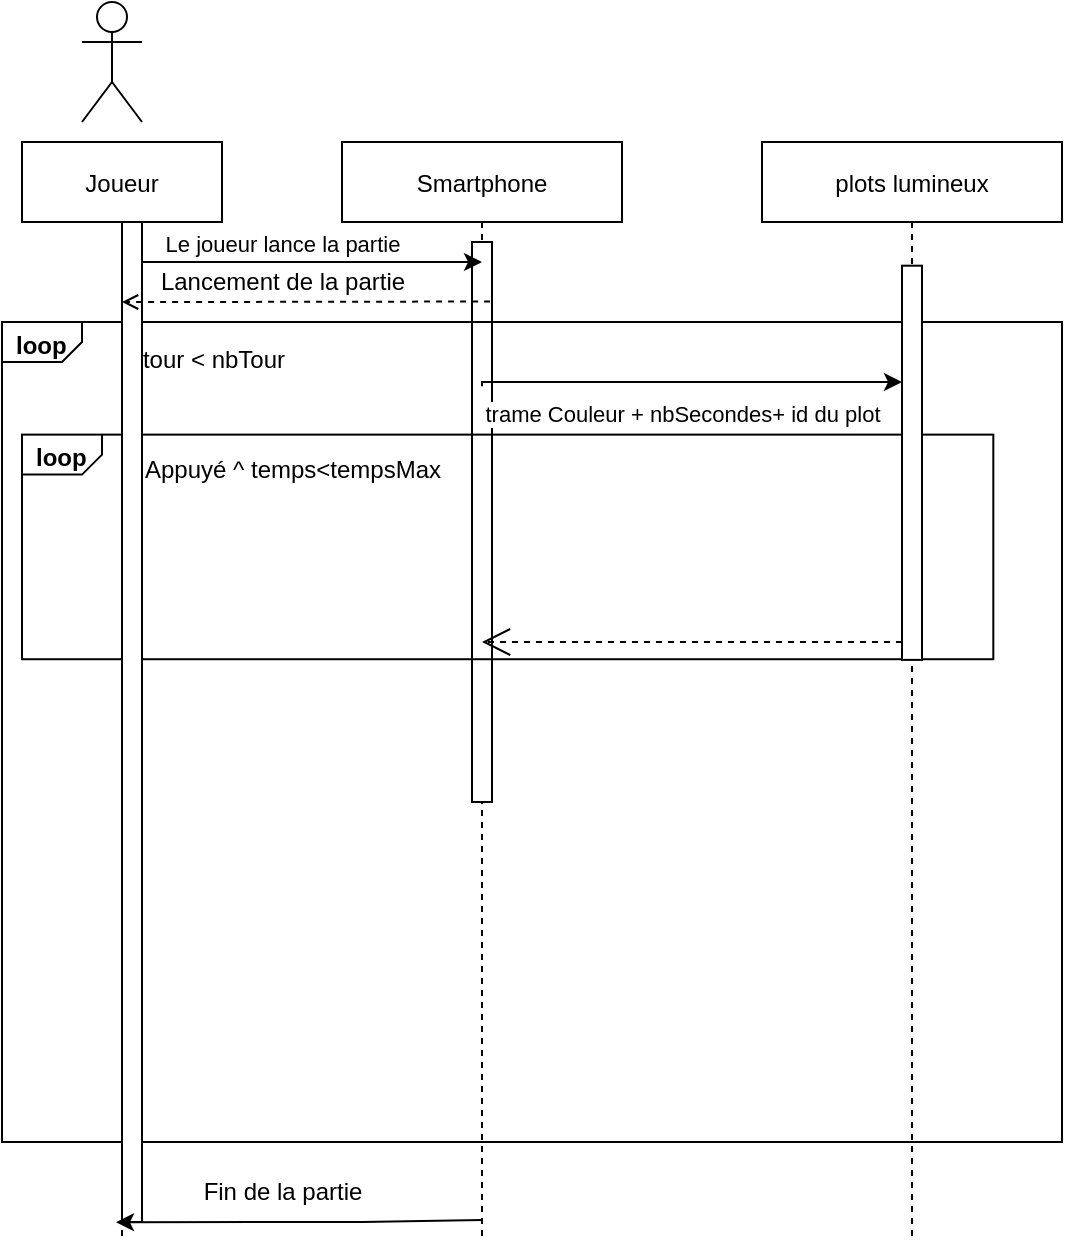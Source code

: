 <mxfile version="13.6.2" type="device"><diagram id="kgpKYQtTHZ0yAKxKKP6v" name="Page-1"><mxGraphModel dx="1086" dy="1326" grid="1" gridSize="10" guides="1" tooltips="1" connect="1" arrows="1" fold="1" page="0" pageScale="1" pageWidth="850" pageHeight="1100" math="0" shadow="0"><root><mxCell id="0"/><mxCell id="1" parent="0"/><mxCell id="3nuBFxr9cyL0pnOWT2aG-1" value="Joueur" style="shape=umlLifeline;perimeter=lifelinePerimeter;container=1;collapsible=0;recursiveResize=0;rounded=0;shadow=0;strokeWidth=1;" parent="1" vertex="1"><mxGeometry x="120" y="50" width="100" height="550" as="geometry"/></mxCell><mxCell id="3nuBFxr9cyL0pnOWT2aG-5" value="Smartphone" style="shape=umlLifeline;perimeter=lifelinePerimeter;container=1;collapsible=0;recursiveResize=0;rounded=0;shadow=0;strokeWidth=1;" parent="1" vertex="1"><mxGeometry x="280" y="50" width="140" height="550" as="geometry"/></mxCell><mxCell id="ZNe2NaBN33V6ErHDan2x-2" value="" style="html=1;points=[];perimeter=orthogonalPerimeter;" vertex="1" parent="3nuBFxr9cyL0pnOWT2aG-5"><mxGeometry x="65" y="50" width="10" height="280" as="geometry"/></mxCell><mxCell id="WnYoMNKaXwerHSnEDr8r-26" value="Le joueur lance la partie" style="verticalAlign=bottom;html=1;endArrow=classic;edgeStyle=orthogonalEdgeStyle;rounded=0;exitX=0.5;exitY=0.222;exitDx=0;exitDy=0;exitPerimeter=0;endFill=1;" parent="3nuBFxr9cyL0pnOWT2aG-5" edge="1"><mxGeometry x="-0.012" relative="1" as="geometry"><mxPoint x="-110" y="77.66" as="sourcePoint"/><mxPoint x="70" y="60" as="targetPoint"/><Array as="points"><mxPoint y="60"/><mxPoint y="60"/></Array><mxPoint as="offset"/></mxGeometry></mxCell><mxCell id="WnYoMNKaXwerHSnEDr8r-1" value="plots lumineux" style="shape=umlLifeline;perimeter=lifelinePerimeter;container=1;collapsible=0;recursiveResize=0;rounded=0;shadow=0;strokeWidth=1;" parent="1" vertex="1"><mxGeometry x="490" y="50" width="150" height="550" as="geometry"/></mxCell><mxCell id="WnYoMNKaXwerHSnEDr8r-19" value="" style="edgeStyle=none;html=1;endArrow=open;endSize=12;dashed=1;verticalAlign=bottom;rounded=0;exitX=0.514;exitY=0.873;exitDx=0;exitDy=0;exitPerimeter=0;" parent="WnYoMNKaXwerHSnEDr8r-1" target="3nuBFxr9cyL0pnOWT2aG-5" edge="1"><mxGeometry width="160" relative="1" as="geometry"><mxPoint x="70.0" y="250.0" as="sourcePoint"/><mxPoint x="-49.019" y="402.645" as="targetPoint"/><Array as="points"><mxPoint x="-120" y="250"/></Array></mxGeometry></mxCell><mxCell id="WnYoMNKaXwerHSnEDr8r-4" value="" style="shape=umlActor;verticalLabelPosition=bottom;verticalAlign=top;html=1;outlineConnect=0;" parent="1" vertex="1"><mxGeometry x="150" y="-20" width="30" height="60" as="geometry"/></mxCell><mxCell id="WnYoMNKaXwerHSnEDr8r-17" value="trame Couleur + nbSecondes+ id du plot" style="verticalAlign=bottom;html=1;endArrow=classic;edgeStyle=orthogonalEdgeStyle;rounded=0;exitX=0.5;exitY=0.222;exitDx=0;exitDy=0;exitPerimeter=0;endFill=1;" parent="1" source="3nuBFxr9cyL0pnOWT2aG-5" edge="1"><mxGeometry x="-0.105" y="-20" relative="1" as="geometry"><mxPoint x="460" y="170" as="sourcePoint"/><mxPoint x="560" y="170" as="targetPoint"/><Array as="points"><mxPoint x="460" y="170"/><mxPoint x="460" y="170"/></Array><mxPoint x="7" y="5" as="offset"/></mxGeometry></mxCell><mxCell id="WnYoMNKaXwerHSnEDr8r-30" value="Lancement de la partie" style="text;html=1;align=center;verticalAlign=middle;resizable=0;points=[];autosize=1;strokeColor=none;fillColor=none;" parent="1" vertex="1"><mxGeometry x="175" y="105" width="150" height="30" as="geometry"/></mxCell><mxCell id="WnYoMNKaXwerHSnEDr8r-5" value="" style="html=1;shape=mxgraph.sysml.package;labelX=40;whiteSpace=wrap;align=center;fillColor=none;" parent="1" vertex="1"><mxGeometry x="110" y="140" width="530" height="410" as="geometry"/></mxCell><mxCell id="WnYoMNKaXwerHSnEDr8r-6" value="loop" style="html=1;align=left;verticalAlign=top;labelPosition=left;verticalLabelPosition=top;labelBackgroundColor=none;spacingLeft=5;spacingTop=-2;fontStyle=1;" parent="WnYoMNKaXwerHSnEDr8r-5" connectable="0" vertex="1"><mxGeometry as="geometry"/></mxCell><mxCell id="WnYoMNKaXwerHSnEDr8r-7" value="tour &amp;lt; nbTour" style="text;html=1;strokeColor=none;fillColor=none;align=center;verticalAlign=middle;whiteSpace=wrap;rounded=0;" parent="WnYoMNKaXwerHSnEDr8r-5" vertex="1"><mxGeometry x="58.889" width="94.222" height="37.436" as="geometry"/></mxCell><mxCell id="WnYoMNKaXwerHSnEDr8r-14" value="" style="html=1;shape=mxgraph.sysml.package;labelX=40;whiteSpace=wrap;align=center;fillColor=none;" parent="WnYoMNKaXwerHSnEDr8r-5" vertex="1"><mxGeometry x="10.004" y="56.312" width="485.657" height="112.307" as="geometry"/></mxCell><mxCell id="WnYoMNKaXwerHSnEDr8r-15" value="loop" style="html=1;align=left;verticalAlign=top;labelPosition=left;verticalLabelPosition=top;labelBackgroundColor=none;spacingLeft=5;spacingTop=-2;fontStyle=1;" parent="WnYoMNKaXwerHSnEDr8r-14" connectable="0" vertex="1"><mxGeometry as="geometry"/></mxCell><mxCell id="WnYoMNKaXwerHSnEDr8r-16" value="Appuyé ^ temps&amp;lt;tempsMax" style="text;html=1;strokeColor=none;fillColor=none;align=center;verticalAlign=middle;whiteSpace=wrap;rounded=0;" parent="WnYoMNKaXwerHSnEDr8r-14" vertex="1"><mxGeometry x="44.146" y="9.909" width="183.47" height="15.315" as="geometry"/></mxCell><mxCell id="ZNe2NaBN33V6ErHDan2x-3" value="" style="html=1;points=[];perimeter=orthogonalPerimeter;" vertex="1" parent="WnYoMNKaXwerHSnEDr8r-5"><mxGeometry x="450" y="-28.157" width="10" height="197.097" as="geometry"/></mxCell><mxCell id="WnYoMNKaXwerHSnEDr8r-25" style="edgeStyle=orthogonalEdgeStyle;rounded=0;orthogonalLoop=1;jettySize=auto;html=1;exitX=0.5;exitY=1;exitDx=0;exitDy=0;exitPerimeter=0;" parent="1" source="WnYoMNKaXwerHSnEDr8r-5" target="WnYoMNKaXwerHSnEDr8r-5" edge="1"><mxGeometry relative="1" as="geometry"/></mxCell><mxCell id="WnYoMNKaXwerHSnEDr8r-33" value="Fin de la partie" style="text;html=1;align=center;verticalAlign=middle;resizable=0;points=[];autosize=1;strokeColor=none;fillColor=none;" parent="1" vertex="1"><mxGeometry x="200" y="560" width="100" height="30" as="geometry"/></mxCell><mxCell id="ZNe2NaBN33V6ErHDan2x-5" value="" style="html=1;points=[];perimeter=orthogonalPerimeter;" vertex="1" parent="1"><mxGeometry x="170" y="90" width="10" height="500" as="geometry"/></mxCell><mxCell id="WnYoMNKaXwerHSnEDr8r-32" value="" style="endArrow=classic;html=1;rounded=0;exitX=0.5;exitY=0.98;exitDx=0;exitDy=0;exitPerimeter=0;entryX=0.47;entryY=0.982;entryDx=0;entryDy=0;entryPerimeter=0;" parent="1" source="3nuBFxr9cyL0pnOWT2aG-5" target="3nuBFxr9cyL0pnOWT2aG-1" edge="1"><mxGeometry width="50" height="50" relative="1" as="geometry"><mxPoint x="230" y="590" as="sourcePoint"/><mxPoint x="280" y="540" as="targetPoint"/><Array as="points"><mxPoint x="290" y="590"/></Array></mxGeometry></mxCell><mxCell id="WnYoMNKaXwerHSnEDr8r-28" value="" style="endArrow=open;html=1;rounded=0;exitX=0.529;exitY=0.145;exitDx=0;exitDy=0;exitPerimeter=0;dashed=1;endFill=0;" parent="1" source="3nuBFxr9cyL0pnOWT2aG-5" target="3nuBFxr9cyL0pnOWT2aG-1" edge="1"><mxGeometry width="50" height="50" relative="1" as="geometry"><mxPoint x="220" y="590" as="sourcePoint"/><mxPoint x="270" y="540" as="targetPoint"/><Array as="points"><mxPoint x="200" y="130"/></Array></mxGeometry></mxCell></root></mxGraphModel></diagram></mxfile>